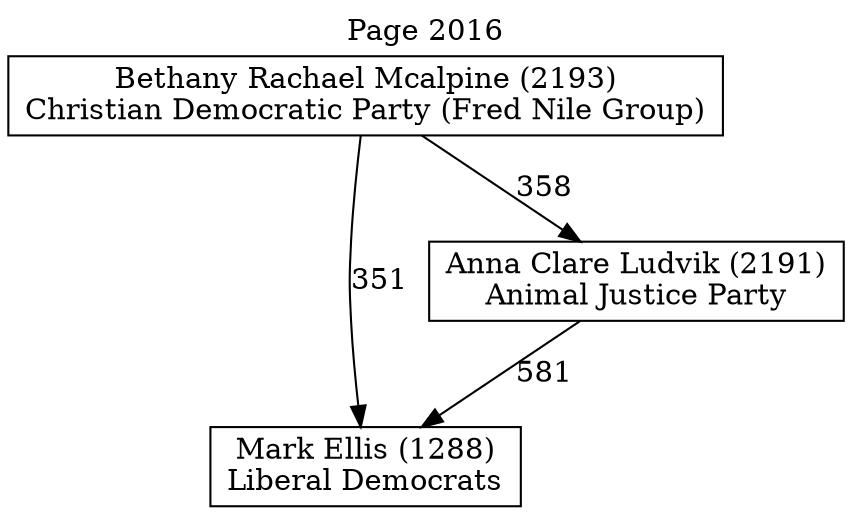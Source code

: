 // House preference flow
digraph "Mark Ellis (1288)_Page_2016" {
	graph [label="Page 2016" labelloc=t mclimit=10]
	node [shape=box]
	"Mark Ellis (1288)" [label="Mark Ellis (1288)
Liberal Democrats"]
	"Bethany Rachael Mcalpine (2193)" [label="Bethany Rachael Mcalpine (2193)
Christian Democratic Party (Fred Nile Group)"]
	"Anna Clare Ludvik (2191)" [label="Anna Clare Ludvik (2191)
Animal Justice Party"]
	"Bethany Rachael Mcalpine (2193)" -> "Mark Ellis (1288)" [label=351]
	"Bethany Rachael Mcalpine (2193)" -> "Anna Clare Ludvik (2191)" [label=358]
	"Anna Clare Ludvik (2191)" -> "Mark Ellis (1288)" [label=581]
}
